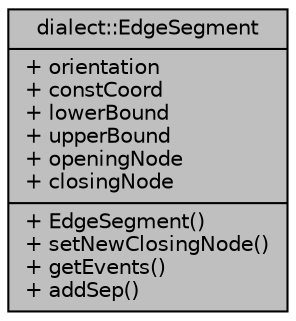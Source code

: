 digraph "dialect::EdgeSegment"
{
  edge [fontname="Helvetica",fontsize="10",labelfontname="Helvetica",labelfontsize="10"];
  node [fontname="Helvetica",fontsize="10",shape=record];
  Node1 [label="{dialect::EdgeSegment\n|+ orientation\l+ constCoord\l+ lowerBound\l+ upperBound\l+ openingNode\l+ closingNode\l|+ EdgeSegment()\l+ setNewClosingNode()\l+ getEvents()\l+ addSep()\l}",height=0.2,width=0.4,color="black", fillcolor="grey75", style="filled", fontcolor="black"];
}
